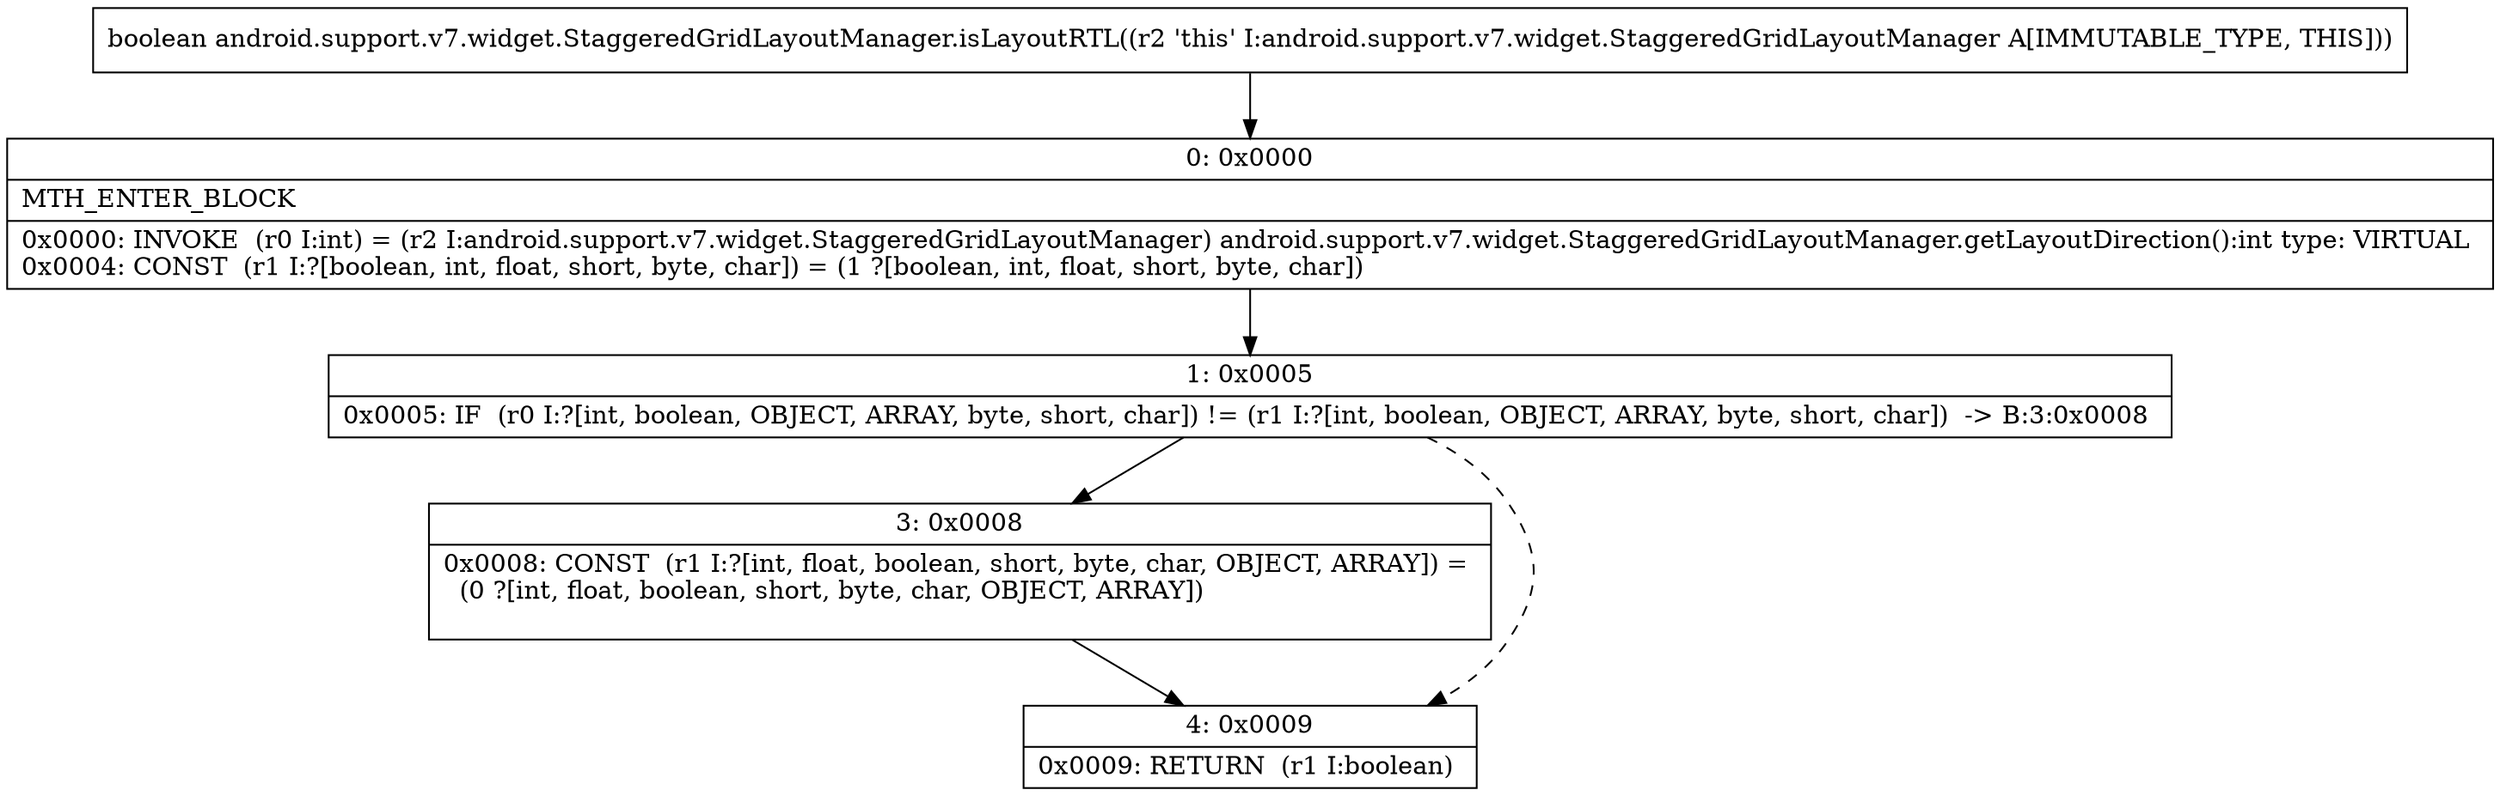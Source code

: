 digraph "CFG forandroid.support.v7.widget.StaggeredGridLayoutManager.isLayoutRTL()Z" {
Node_0 [shape=record,label="{0\:\ 0x0000|MTH_ENTER_BLOCK\l|0x0000: INVOKE  (r0 I:int) = (r2 I:android.support.v7.widget.StaggeredGridLayoutManager) android.support.v7.widget.StaggeredGridLayoutManager.getLayoutDirection():int type: VIRTUAL \l0x0004: CONST  (r1 I:?[boolean, int, float, short, byte, char]) = (1 ?[boolean, int, float, short, byte, char]) \l}"];
Node_1 [shape=record,label="{1\:\ 0x0005|0x0005: IF  (r0 I:?[int, boolean, OBJECT, ARRAY, byte, short, char]) != (r1 I:?[int, boolean, OBJECT, ARRAY, byte, short, char])  \-\> B:3:0x0008 \l}"];
Node_3 [shape=record,label="{3\:\ 0x0008|0x0008: CONST  (r1 I:?[int, float, boolean, short, byte, char, OBJECT, ARRAY]) = \l  (0 ?[int, float, boolean, short, byte, char, OBJECT, ARRAY])\l \l}"];
Node_4 [shape=record,label="{4\:\ 0x0009|0x0009: RETURN  (r1 I:boolean) \l}"];
MethodNode[shape=record,label="{boolean android.support.v7.widget.StaggeredGridLayoutManager.isLayoutRTL((r2 'this' I:android.support.v7.widget.StaggeredGridLayoutManager A[IMMUTABLE_TYPE, THIS])) }"];
MethodNode -> Node_0;
Node_0 -> Node_1;
Node_1 -> Node_3;
Node_1 -> Node_4[style=dashed];
Node_3 -> Node_4;
}

